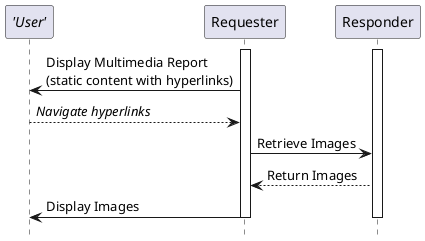 @startuml

hide footbox

participant "//'User'//" as User
participant "Requester" as Reader
participant "Responder" as IM

activate Reader
activate IM
Reader->User: Display Multimedia Report\n(static content with hyperlinks)
User-->Reader: //Navigate hyperlinks//
Reader->IM: Retrieve Images
IM-->Reader: Return Images
Reader->User: Display Images
deactivate IM
deactivate Reader

@enduml